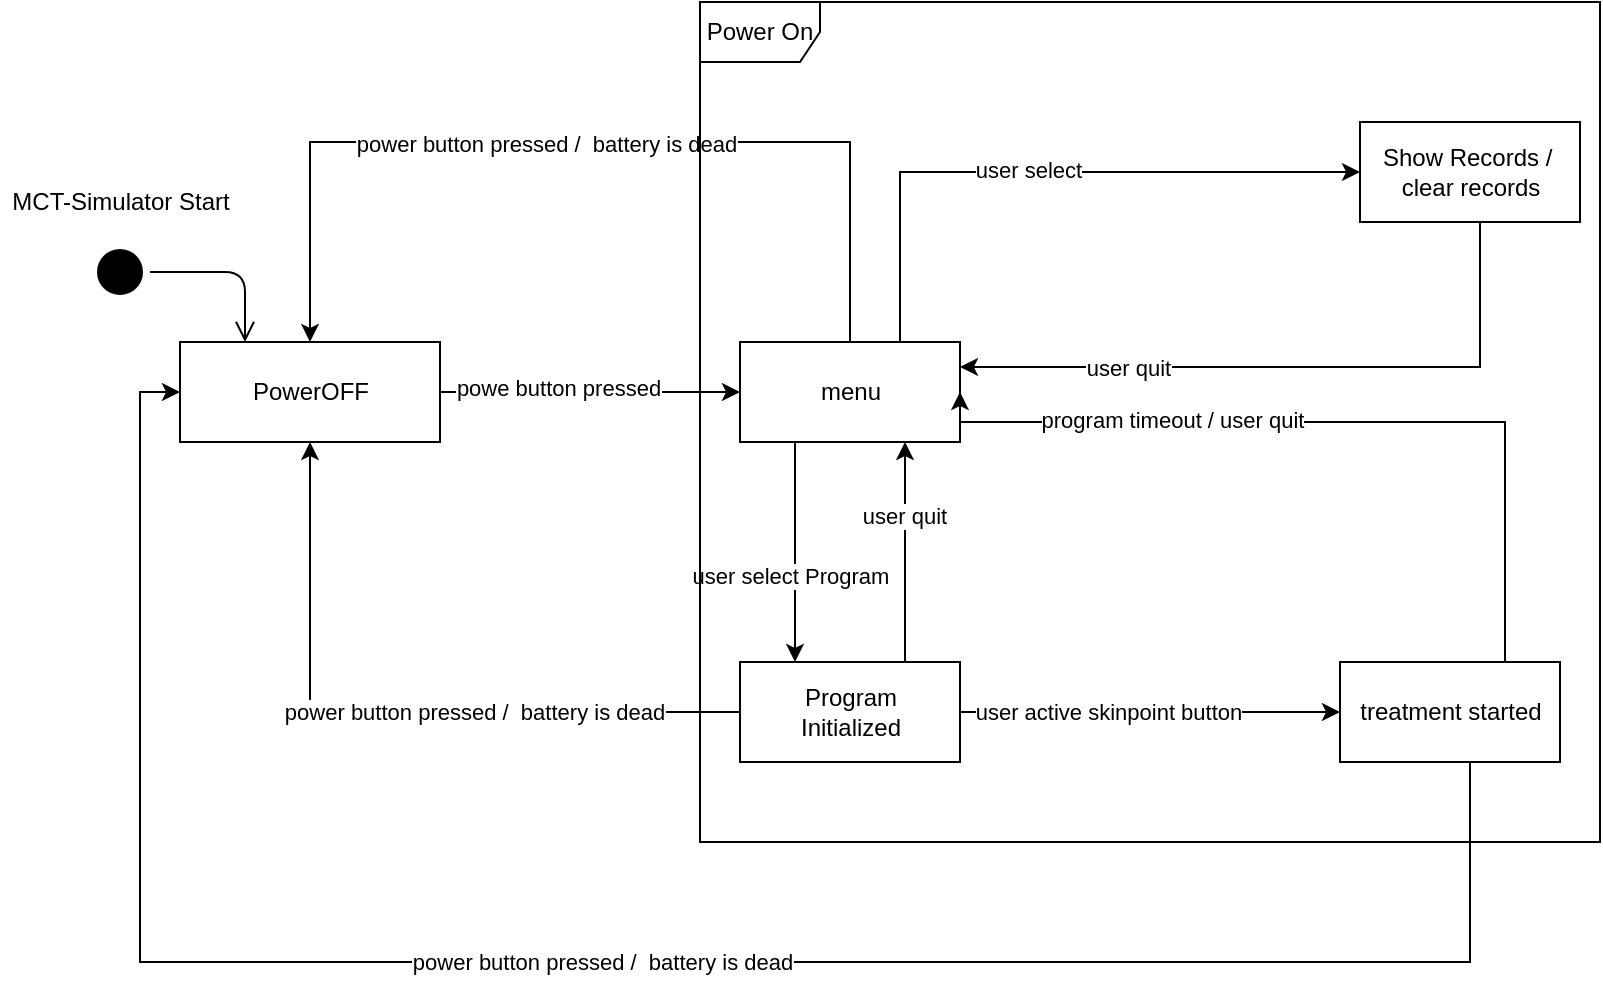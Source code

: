 <mxfile version="14.6.1" type="github">
  <diagram id="_076c9fMJVTei92Ytuho" name="Page-1">
    <mxGraphModel dx="2036" dy="691" grid="1" gridSize="10" guides="1" tooltips="1" connect="1" arrows="1" fold="1" page="1" pageScale="1" pageWidth="850" pageHeight="1100" math="0" shadow="0">
      <root>
        <mxCell id="0" />
        <mxCell id="1" parent="0" />
        <mxCell id="VeWhwkaKPU7mNa02MyYt-22" style="edgeStyle=orthogonalEdgeStyle;rounded=0;orthogonalLoop=1;jettySize=auto;html=1;exitX=1;exitY=0.5;exitDx=0;exitDy=0;entryX=0;entryY=0.5;entryDx=0;entryDy=0;fontFamily=Helvetica;" parent="1" source="VeWhwkaKPU7mNa02MyYt-1" target="VeWhwkaKPU7mNa02MyYt-4" edge="1">
          <mxGeometry relative="1" as="geometry" />
        </mxCell>
        <mxCell id="VeWhwkaKPU7mNa02MyYt-23" value="powe button pressed" style="edgeLabel;html=1;align=center;verticalAlign=middle;resizable=0;points=[];fontFamily=Helvetica;" parent="VeWhwkaKPU7mNa02MyYt-22" vertex="1" connectable="0">
          <mxGeometry x="-0.213" y="2" relative="1" as="geometry">
            <mxPoint as="offset" />
          </mxGeometry>
        </mxCell>
        <mxCell id="VeWhwkaKPU7mNa02MyYt-1" value="PowerOFF" style="html=1;" parent="1" vertex="1">
          <mxGeometry x="-50" y="190" width="130" height="50" as="geometry" />
        </mxCell>
        <mxCell id="VeWhwkaKPU7mNa02MyYt-9" style="edgeStyle=orthogonalEdgeStyle;rounded=0;orthogonalLoop=1;jettySize=auto;html=1;fontFamily=Helvetica;exitX=0.25;exitY=1;exitDx=0;exitDy=0;entryX=0.25;entryY=0;entryDx=0;entryDy=0;" parent="1" source="VeWhwkaKPU7mNa02MyYt-4" target="VeWhwkaKPU7mNa02MyYt-5" edge="1">
          <mxGeometry relative="1" as="geometry" />
        </mxCell>
        <mxCell id="VeWhwkaKPU7mNa02MyYt-16" value="user select Program" style="edgeLabel;html=1;align=center;verticalAlign=middle;resizable=0;points=[];fontFamily=Helvetica;" parent="VeWhwkaKPU7mNa02MyYt-9" vertex="1" connectable="0">
          <mxGeometry x="0.22" y="-3" relative="1" as="geometry">
            <mxPoint as="offset" />
          </mxGeometry>
        </mxCell>
        <mxCell id="VeWhwkaKPU7mNa02MyYt-24" style="edgeStyle=orthogonalEdgeStyle;rounded=0;orthogonalLoop=1;jettySize=auto;html=1;entryX=0.5;entryY=0;entryDx=0;entryDy=0;fontFamily=Helvetica;" parent="1" source="VeWhwkaKPU7mNa02MyYt-4" target="VeWhwkaKPU7mNa02MyYt-1" edge="1">
          <mxGeometry relative="1" as="geometry">
            <Array as="points">
              <mxPoint x="285" y="90" />
              <mxPoint x="15" y="90" />
            </Array>
          </mxGeometry>
        </mxCell>
        <mxCell id="VeWhwkaKPU7mNa02MyYt-26" value="power button pressed /&amp;nbsp; battery is dead" style="edgeLabel;html=1;align=center;verticalAlign=middle;resizable=0;points=[];fontFamily=Helvetica;" parent="VeWhwkaKPU7mNa02MyYt-24" vertex="1" connectable="0">
          <mxGeometry x="0.074" y="1" relative="1" as="geometry">
            <mxPoint as="offset" />
          </mxGeometry>
        </mxCell>
        <mxCell id="qGMp3sspVOGmjnkW1GYy-7" style="edgeStyle=orthogonalEdgeStyle;rounded=0;orthogonalLoop=1;jettySize=auto;html=1;entryX=0;entryY=0.5;entryDx=0;entryDy=0;strokeColor=#050000;" edge="1" parent="1" source="VeWhwkaKPU7mNa02MyYt-4" target="qGMp3sspVOGmjnkW1GYy-6">
          <mxGeometry relative="1" as="geometry">
            <Array as="points">
              <mxPoint x="310" y="105" />
            </Array>
          </mxGeometry>
        </mxCell>
        <mxCell id="qGMp3sspVOGmjnkW1GYy-9" value="user select" style="edgeLabel;html=1;align=center;verticalAlign=middle;resizable=0;points=[];" vertex="1" connectable="0" parent="qGMp3sspVOGmjnkW1GYy-7">
          <mxGeometry x="-0.054" y="1" relative="1" as="geometry">
            <mxPoint as="offset" />
          </mxGeometry>
        </mxCell>
        <mxCell id="VeWhwkaKPU7mNa02MyYt-4" value="menu" style="html=1;" parent="1" vertex="1">
          <mxGeometry x="230" y="190" width="110" height="50" as="geometry" />
        </mxCell>
        <mxCell id="VeWhwkaKPU7mNa02MyYt-14" style="edgeStyle=orthogonalEdgeStyle;rounded=0;orthogonalLoop=1;jettySize=auto;html=1;fontFamily=Helvetica;" parent="1" source="VeWhwkaKPU7mNa02MyYt-5" target="VeWhwkaKPU7mNa02MyYt-12" edge="1">
          <mxGeometry relative="1" as="geometry" />
        </mxCell>
        <mxCell id="VeWhwkaKPU7mNa02MyYt-15" value="user active skinpoint button" style="edgeLabel;html=1;align=center;verticalAlign=middle;resizable=0;points=[];fontFamily=Helvetica;" parent="VeWhwkaKPU7mNa02MyYt-14" vertex="1" connectable="0">
          <mxGeometry x="-0.22" relative="1" as="geometry">
            <mxPoint as="offset" />
          </mxGeometry>
        </mxCell>
        <mxCell id="VeWhwkaKPU7mNa02MyYt-20" style="edgeStyle=orthogonalEdgeStyle;rounded=0;orthogonalLoop=1;jettySize=auto;html=1;exitX=0;exitY=0.5;exitDx=0;exitDy=0;entryX=0.5;entryY=1;entryDx=0;entryDy=0;fontFamily=Helvetica;" parent="1" source="VeWhwkaKPU7mNa02MyYt-5" target="VeWhwkaKPU7mNa02MyYt-1" edge="1">
          <mxGeometry relative="1" as="geometry" />
        </mxCell>
        <mxCell id="VeWhwkaKPU7mNa02MyYt-21" value="power button pressed /&amp;nbsp; battery is dead" style="edgeLabel;html=1;align=center;verticalAlign=middle;resizable=0;points=[];fontFamily=Helvetica;" parent="VeWhwkaKPU7mNa02MyYt-20" vertex="1" connectable="0">
          <mxGeometry x="-0.241" relative="1" as="geometry">
            <mxPoint as="offset" />
          </mxGeometry>
        </mxCell>
        <mxCell id="VeWhwkaKPU7mNa02MyYt-30" style="edgeStyle=orthogonalEdgeStyle;rounded=0;orthogonalLoop=1;jettySize=auto;html=1;exitX=0.75;exitY=0;exitDx=0;exitDy=0;entryX=0.75;entryY=1;entryDx=0;entryDy=0;fontFamily=Helvetica;" parent="1" source="VeWhwkaKPU7mNa02MyYt-5" target="VeWhwkaKPU7mNa02MyYt-4" edge="1">
          <mxGeometry relative="1" as="geometry" />
        </mxCell>
        <mxCell id="VeWhwkaKPU7mNa02MyYt-31" value="user quit" style="edgeLabel;html=1;align=center;verticalAlign=middle;resizable=0;points=[];fontFamily=Helvetica;" parent="VeWhwkaKPU7mNa02MyYt-30" vertex="1" connectable="0">
          <mxGeometry x="0.327" y="2" relative="1" as="geometry">
            <mxPoint x="1" as="offset" />
          </mxGeometry>
        </mxCell>
        <mxCell id="VeWhwkaKPU7mNa02MyYt-5" value="Program &lt;br&gt;Initialized" style="html=1;" parent="1" vertex="1">
          <mxGeometry x="230" y="350" width="110" height="50" as="geometry" />
        </mxCell>
        <mxCell id="VeWhwkaKPU7mNa02MyYt-18" style="edgeStyle=orthogonalEdgeStyle;rounded=0;orthogonalLoop=1;jettySize=auto;html=1;entryX=1;entryY=0.5;entryDx=0;entryDy=0;fontFamily=Helvetica;exitX=0.75;exitY=0;exitDx=0;exitDy=0;" parent="1" source="VeWhwkaKPU7mNa02MyYt-12" target="VeWhwkaKPU7mNa02MyYt-4" edge="1">
          <mxGeometry relative="1" as="geometry">
            <Array as="points">
              <mxPoint x="613" y="230" />
              <mxPoint x="340" y="230" />
            </Array>
            <mxPoint x="650" y="320" as="sourcePoint" />
          </mxGeometry>
        </mxCell>
        <mxCell id="VeWhwkaKPU7mNa02MyYt-29" value="program timeout / user quit" style="edgeLabel;html=1;align=center;verticalAlign=middle;resizable=0;points=[];fontFamily=Helvetica;" parent="VeWhwkaKPU7mNa02MyYt-18" vertex="1" connectable="0">
          <mxGeometry x="0.405" y="-1" relative="1" as="geometry">
            <mxPoint as="offset" />
          </mxGeometry>
        </mxCell>
        <mxCell id="VeWhwkaKPU7mNa02MyYt-27" style="edgeStyle=orthogonalEdgeStyle;rounded=0;orthogonalLoop=1;jettySize=auto;html=1;exitX=0.5;exitY=1;exitDx=0;exitDy=0;entryX=0;entryY=0.5;entryDx=0;entryDy=0;fontFamily=Helvetica;" parent="1" source="VeWhwkaKPU7mNa02MyYt-12" target="VeWhwkaKPU7mNa02MyYt-1" edge="1">
          <mxGeometry relative="1" as="geometry">
            <Array as="points">
              <mxPoint x="595" y="500" />
              <mxPoint x="-70" y="500" />
              <mxPoint x="-70" y="215" />
            </Array>
          </mxGeometry>
        </mxCell>
        <mxCell id="VeWhwkaKPU7mNa02MyYt-28" value="power button pressed /&amp;nbsp; battery is dead" style="edgeLabel;html=1;align=center;verticalAlign=middle;resizable=0;points=[];fontFamily=Helvetica;" parent="VeWhwkaKPU7mNa02MyYt-27" vertex="1" connectable="0">
          <mxGeometry x="0.007" relative="1" as="geometry">
            <mxPoint as="offset" />
          </mxGeometry>
        </mxCell>
        <mxCell id="VeWhwkaKPU7mNa02MyYt-12" value="treatment started" style="html=1;fontFamily=Helvetica;" parent="1" vertex="1">
          <mxGeometry x="530" y="350" width="110" height="50" as="geometry" />
        </mxCell>
        <mxCell id="VeWhwkaKPU7mNa02MyYt-32" value="Power On" style="shape=umlFrame;whiteSpace=wrap;html=1;fontFamily=Helvetica;" parent="1" vertex="1">
          <mxGeometry x="210" y="20" width="450" height="420" as="geometry" />
        </mxCell>
        <mxCell id="qGMp3sspVOGmjnkW1GYy-1" value="" style="ellipse;html=1;shape=startState;fillColor=#000000;strokeColor=#030000;" vertex="1" parent="1">
          <mxGeometry x="-95" y="140" width="30" height="30" as="geometry" />
        </mxCell>
        <mxCell id="qGMp3sspVOGmjnkW1GYy-2" value="" style="edgeStyle=orthogonalEdgeStyle;html=1;verticalAlign=bottom;endArrow=open;endSize=8;entryX=0.25;entryY=0;entryDx=0;entryDy=0;strokeColor=#050000;" edge="1" source="qGMp3sspVOGmjnkW1GYy-1" parent="1" target="VeWhwkaKPU7mNa02MyYt-1">
          <mxGeometry relative="1" as="geometry">
            <mxPoint x="-125" y="200" as="targetPoint" />
          </mxGeometry>
        </mxCell>
        <mxCell id="qGMp3sspVOGmjnkW1GYy-3" value="MCT-Simulator Start" style="text;html=1;align=center;verticalAlign=middle;resizable=0;points=[];autosize=1;strokeColor=none;" vertex="1" parent="1">
          <mxGeometry x="-140" y="110" width="120" height="20" as="geometry" />
        </mxCell>
        <mxCell id="qGMp3sspVOGmjnkW1GYy-8" style="edgeStyle=orthogonalEdgeStyle;rounded=0;orthogonalLoop=1;jettySize=auto;html=1;entryX=1;entryY=0.25;entryDx=0;entryDy=0;strokeColor=#050000;" edge="1" parent="1" source="qGMp3sspVOGmjnkW1GYy-6" target="VeWhwkaKPU7mNa02MyYt-4">
          <mxGeometry relative="1" as="geometry">
            <Array as="points">
              <mxPoint x="600" y="203" />
            </Array>
          </mxGeometry>
        </mxCell>
        <mxCell id="qGMp3sspVOGmjnkW1GYy-10" value="user quit" style="edgeLabel;html=1;align=center;verticalAlign=middle;resizable=0;points=[];" vertex="1" connectable="0" parent="qGMp3sspVOGmjnkW1GYy-8">
          <mxGeometry x="0.501" relative="1" as="geometry">
            <mxPoint x="1" as="offset" />
          </mxGeometry>
        </mxCell>
        <mxCell id="qGMp3sspVOGmjnkW1GYy-6" value="Show Records /&amp;nbsp;&lt;br&gt;clear records" style="html=1;strokeColor=#030000;" vertex="1" parent="1">
          <mxGeometry x="540" y="80" width="110" height="50" as="geometry" />
        </mxCell>
      </root>
    </mxGraphModel>
  </diagram>
</mxfile>

